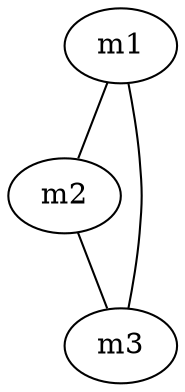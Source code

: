 graph environment {
	m1 [label="m1"];
	m2 [label="m2"];
	m3 [label="m3"];
	m1 -- m2;
	m1 -- m3;
	m2 -- m3;
}
